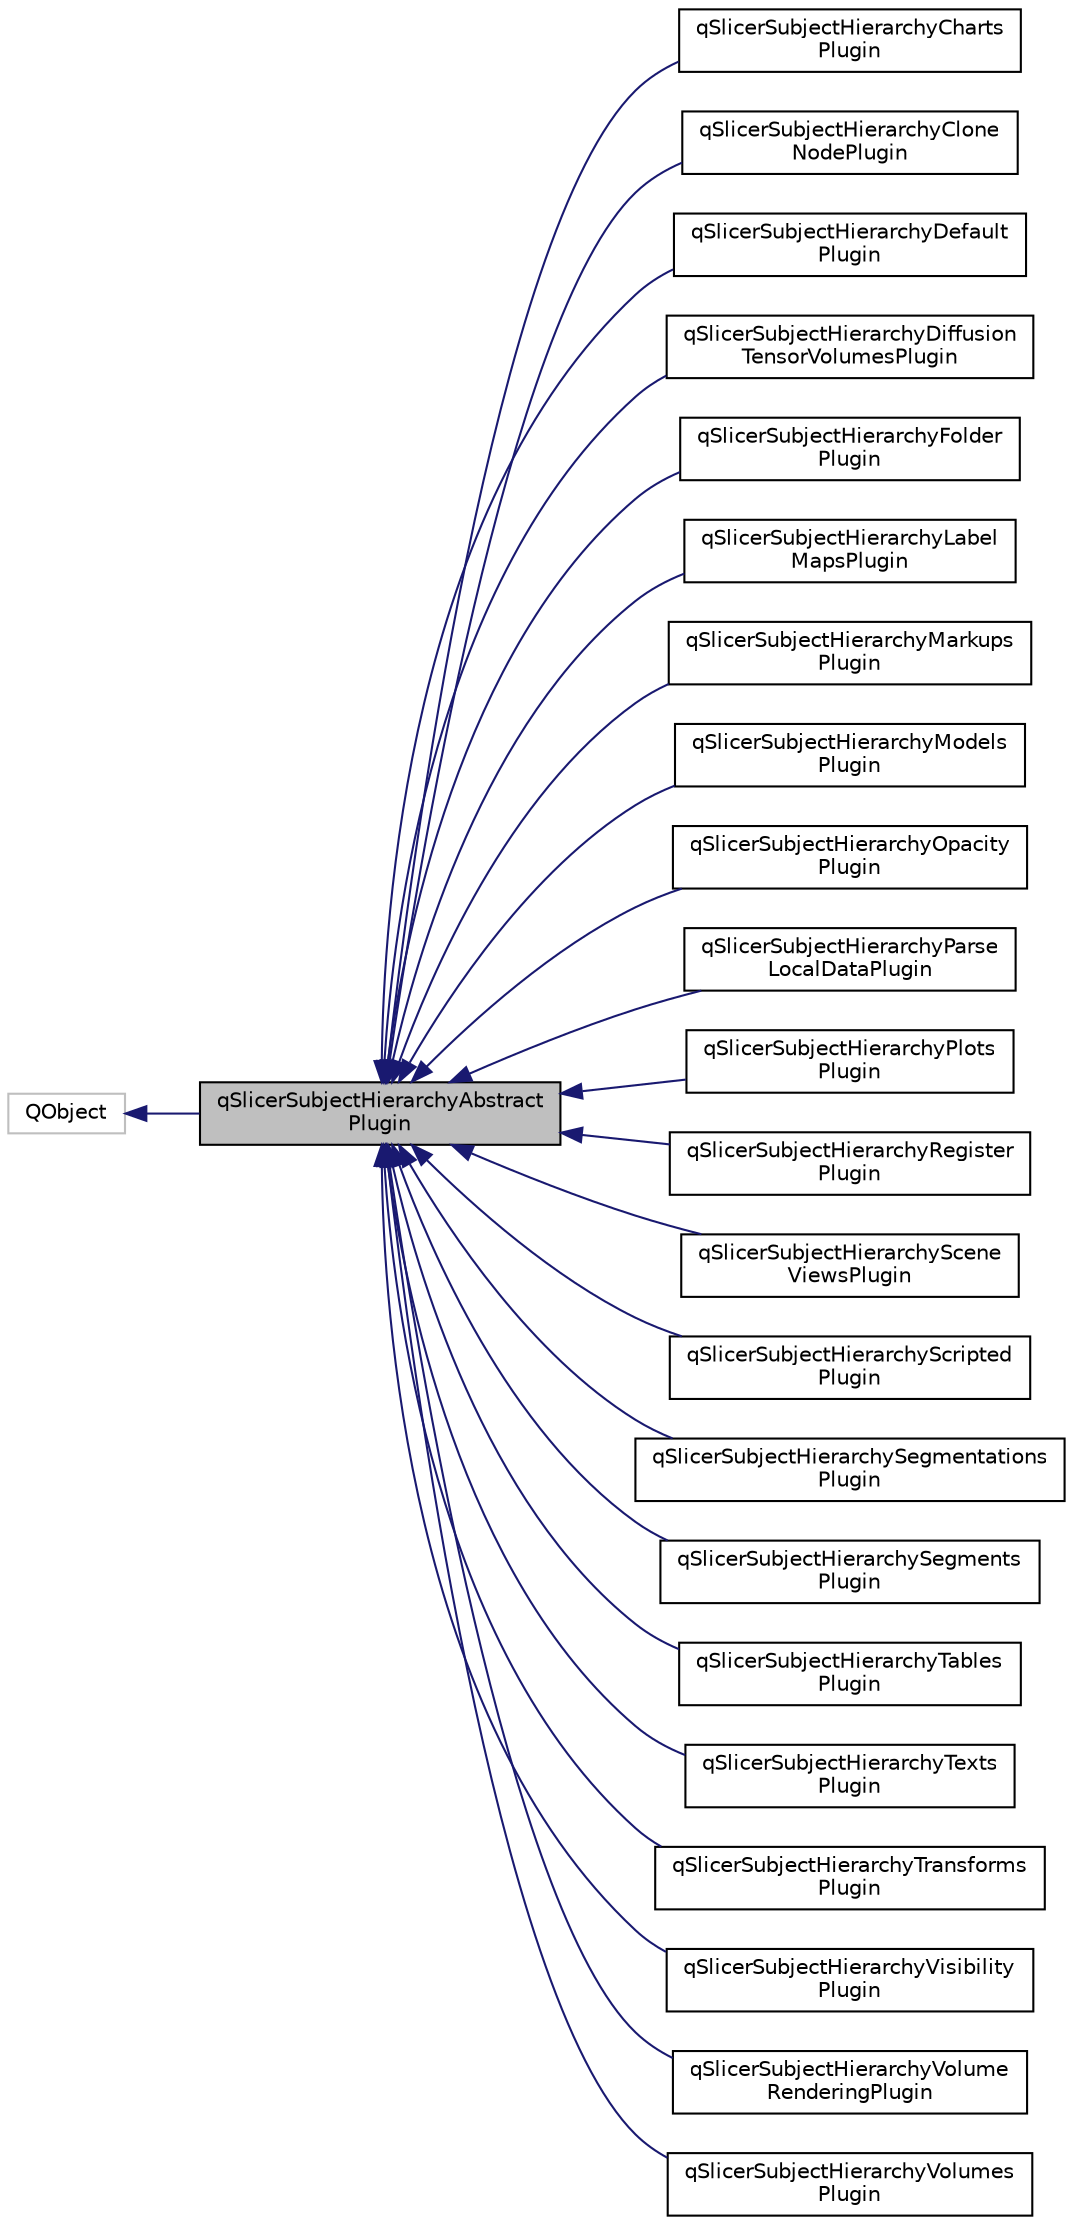 digraph "qSlicerSubjectHierarchyAbstractPlugin"
{
  bgcolor="transparent";
  edge [fontname="Helvetica",fontsize="10",labelfontname="Helvetica",labelfontsize="10"];
  node [fontname="Helvetica",fontsize="10",shape=record];
  rankdir="LR";
  Node0 [label="qSlicerSubjectHierarchyAbstract\lPlugin",height=0.2,width=0.4,color="black", fillcolor="grey75", style="filled", fontcolor="black"];
  Node1 -> Node0 [dir="back",color="midnightblue",fontsize="10",style="solid",fontname="Helvetica"];
  Node1 [label="QObject",height=0.2,width=0.4,color="grey75"];
  Node0 -> Node2 [dir="back",color="midnightblue",fontsize="10",style="solid",fontname="Helvetica"];
  Node2 [label="qSlicerSubjectHierarchyCharts\lPlugin",height=0.2,width=0.4,color="black",URL="$classqSlicerSubjectHierarchyChartsPlugin.html"];
  Node0 -> Node3 [dir="back",color="midnightblue",fontsize="10",style="solid",fontname="Helvetica"];
  Node3 [label="qSlicerSubjectHierarchyClone\lNodePlugin",height=0.2,width=0.4,color="black",URL="$classqSlicerSubjectHierarchyCloneNodePlugin.html"];
  Node0 -> Node4 [dir="back",color="midnightblue",fontsize="10",style="solid",fontname="Helvetica"];
  Node4 [label="qSlicerSubjectHierarchyDefault\lPlugin",height=0.2,width=0.4,color="black",URL="$classqSlicerSubjectHierarchyDefaultPlugin.html",tooltip="Default Subject Hierarchy plugin to exercise features of the abstract plugin. This plugin must not be..."];
  Node0 -> Node5 [dir="back",color="midnightblue",fontsize="10",style="solid",fontname="Helvetica"];
  Node5 [label="qSlicerSubjectHierarchyDiffusion\lTensorVolumesPlugin",height=0.2,width=0.4,color="black",URL="$classqSlicerSubjectHierarchyDiffusionTensorVolumesPlugin.html"];
  Node0 -> Node6 [dir="back",color="midnightblue",fontsize="10",style="solid",fontname="Helvetica"];
  Node6 [label="qSlicerSubjectHierarchyFolder\lPlugin",height=0.2,width=0.4,color="black",URL="$classqSlicerSubjectHierarchyFolderPlugin.html",tooltip="Subject hierarchy folder plugin. "];
  Node0 -> Node7 [dir="back",color="midnightblue",fontsize="10",style="solid",fontname="Helvetica"];
  Node7 [label="qSlicerSubjectHierarchyLabel\lMapsPlugin",height=0.2,width=0.4,color="black",URL="$classqSlicerSubjectHierarchyLabelMapsPlugin.html"];
  Node0 -> Node8 [dir="back",color="midnightblue",fontsize="10",style="solid",fontname="Helvetica"];
  Node8 [label="qSlicerSubjectHierarchyMarkups\lPlugin",height=0.2,width=0.4,color="black",URL="$classqSlicerSubjectHierarchyMarkupsPlugin.html"];
  Node0 -> Node9 [dir="back",color="midnightblue",fontsize="10",style="solid",fontname="Helvetica"];
  Node9 [label="qSlicerSubjectHierarchyModels\lPlugin",height=0.2,width=0.4,color="black",URL="$classqSlicerSubjectHierarchyModelsPlugin.html"];
  Node0 -> Node10 [dir="back",color="midnightblue",fontsize="10",style="solid",fontname="Helvetica"];
  Node10 [label="qSlicerSubjectHierarchyOpacity\lPlugin",height=0.2,width=0.4,color="black",URL="$classqSlicerSubjectHierarchyOpacityPlugin.html"];
  Node0 -> Node11 [dir="back",color="midnightblue",fontsize="10",style="solid",fontname="Helvetica"];
  Node11 [label="qSlicerSubjectHierarchyParse\lLocalDataPlugin",height=0.2,width=0.4,color="black",URL="$classqSlicerSubjectHierarchyParseLocalDataPlugin.html"];
  Node0 -> Node12 [dir="back",color="midnightblue",fontsize="10",style="solid",fontname="Helvetica"];
  Node12 [label="qSlicerSubjectHierarchyPlots\lPlugin",height=0.2,width=0.4,color="black",URL="$classqSlicerSubjectHierarchyPlotsPlugin.html"];
  Node0 -> Node13 [dir="back",color="midnightblue",fontsize="10",style="solid",fontname="Helvetica"];
  Node13 [label="qSlicerSubjectHierarchyRegister\lPlugin",height=0.2,width=0.4,color="black",URL="$classqSlicerSubjectHierarchyRegisterPlugin.html"];
  Node0 -> Node14 [dir="back",color="midnightblue",fontsize="10",style="solid",fontname="Helvetica"];
  Node14 [label="qSlicerSubjectHierarchyScene\lViewsPlugin",height=0.2,width=0.4,color="black",URL="$classqSlicerSubjectHierarchySceneViewsPlugin.html"];
  Node0 -> Node15 [dir="back",color="midnightblue",fontsize="10",style="solid",fontname="Helvetica"];
  Node15 [label="qSlicerSubjectHierarchyScripted\lPlugin",height=0.2,width=0.4,color="black",URL="$classqSlicerSubjectHierarchyScriptedPlugin.html",tooltip="Scripted abstract plugin for handling subject hierarchy items or providing actions for items..."];
  Node0 -> Node16 [dir="back",color="midnightblue",fontsize="10",style="solid",fontname="Helvetica"];
  Node16 [label="qSlicerSubjectHierarchySegmentations\lPlugin",height=0.2,width=0.4,color="black",URL="$classqSlicerSubjectHierarchySegmentationsPlugin.html"];
  Node0 -> Node17 [dir="back",color="midnightblue",fontsize="10",style="solid",fontname="Helvetica"];
  Node17 [label="qSlicerSubjectHierarchySegments\lPlugin",height=0.2,width=0.4,color="black",URL="$classqSlicerSubjectHierarchySegmentsPlugin.html"];
  Node0 -> Node18 [dir="back",color="midnightblue",fontsize="10",style="solid",fontname="Helvetica"];
  Node18 [label="qSlicerSubjectHierarchyTables\lPlugin",height=0.2,width=0.4,color="black",URL="$classqSlicerSubjectHierarchyTablesPlugin.html"];
  Node0 -> Node19 [dir="back",color="midnightblue",fontsize="10",style="solid",fontname="Helvetica"];
  Node19 [label="qSlicerSubjectHierarchyTexts\lPlugin",height=0.2,width=0.4,color="black",URL="$classqSlicerSubjectHierarchyTextsPlugin.html"];
  Node0 -> Node20 [dir="back",color="midnightblue",fontsize="10",style="solid",fontname="Helvetica"];
  Node20 [label="qSlicerSubjectHierarchyTransforms\lPlugin",height=0.2,width=0.4,color="black",URL="$classqSlicerSubjectHierarchyTransformsPlugin.html"];
  Node0 -> Node21 [dir="back",color="midnightblue",fontsize="10",style="solid",fontname="Helvetica"];
  Node21 [label="qSlicerSubjectHierarchyVisibility\lPlugin",height=0.2,width=0.4,color="black",URL="$classqSlicerSubjectHierarchyVisibilityPlugin.html"];
  Node0 -> Node22 [dir="back",color="midnightblue",fontsize="10",style="solid",fontname="Helvetica"];
  Node22 [label="qSlicerSubjectHierarchyVolume\lRenderingPlugin",height=0.2,width=0.4,color="black",URL="$classqSlicerSubjectHierarchyVolumeRenderingPlugin.html"];
  Node0 -> Node23 [dir="back",color="midnightblue",fontsize="10",style="solid",fontname="Helvetica"];
  Node23 [label="qSlicerSubjectHierarchyVolumes\lPlugin",height=0.2,width=0.4,color="black",URL="$classqSlicerSubjectHierarchyVolumesPlugin.html"];
}
